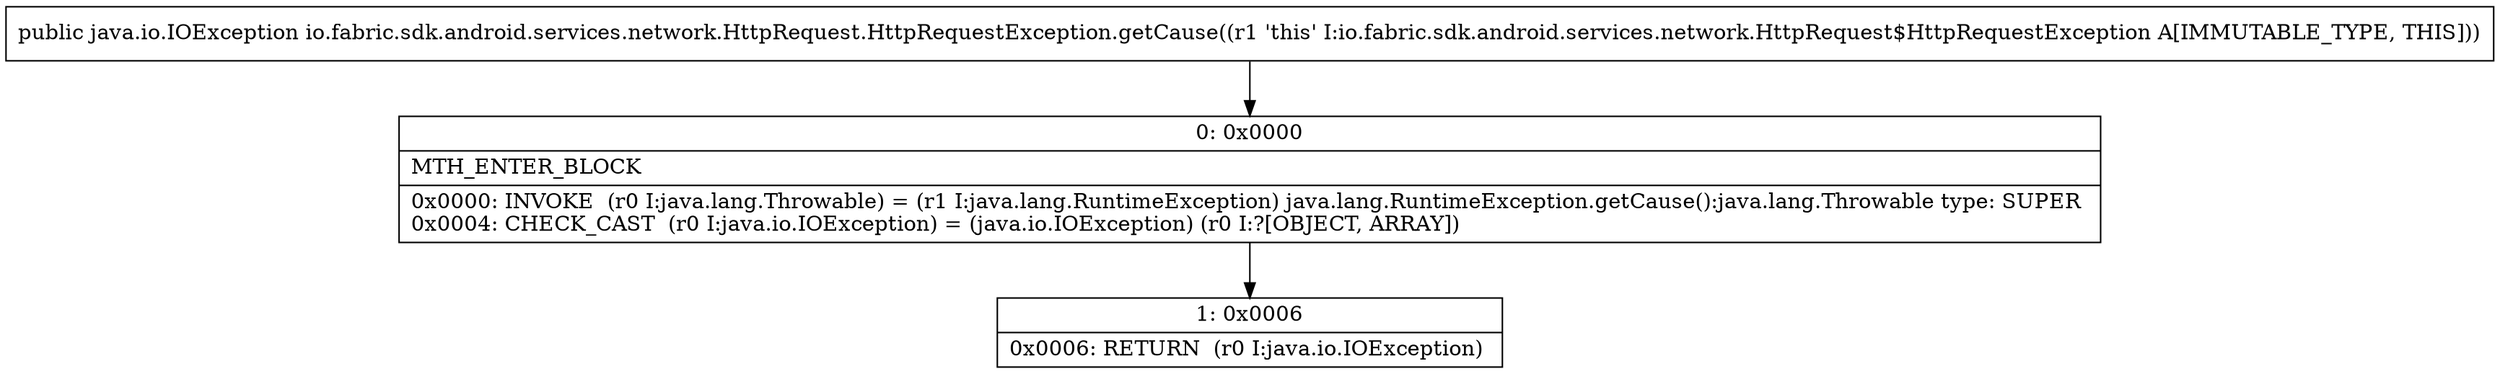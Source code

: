 digraph "CFG forio.fabric.sdk.android.services.network.HttpRequest.HttpRequestException.getCause()Ljava\/io\/IOException;" {
Node_0 [shape=record,label="{0\:\ 0x0000|MTH_ENTER_BLOCK\l|0x0000: INVOKE  (r0 I:java.lang.Throwable) = (r1 I:java.lang.RuntimeException) java.lang.RuntimeException.getCause():java.lang.Throwable type: SUPER \l0x0004: CHECK_CAST  (r0 I:java.io.IOException) = (java.io.IOException) (r0 I:?[OBJECT, ARRAY]) \l}"];
Node_1 [shape=record,label="{1\:\ 0x0006|0x0006: RETURN  (r0 I:java.io.IOException) \l}"];
MethodNode[shape=record,label="{public java.io.IOException io.fabric.sdk.android.services.network.HttpRequest.HttpRequestException.getCause((r1 'this' I:io.fabric.sdk.android.services.network.HttpRequest$HttpRequestException A[IMMUTABLE_TYPE, THIS])) }"];
MethodNode -> Node_0;
Node_0 -> Node_1;
}

